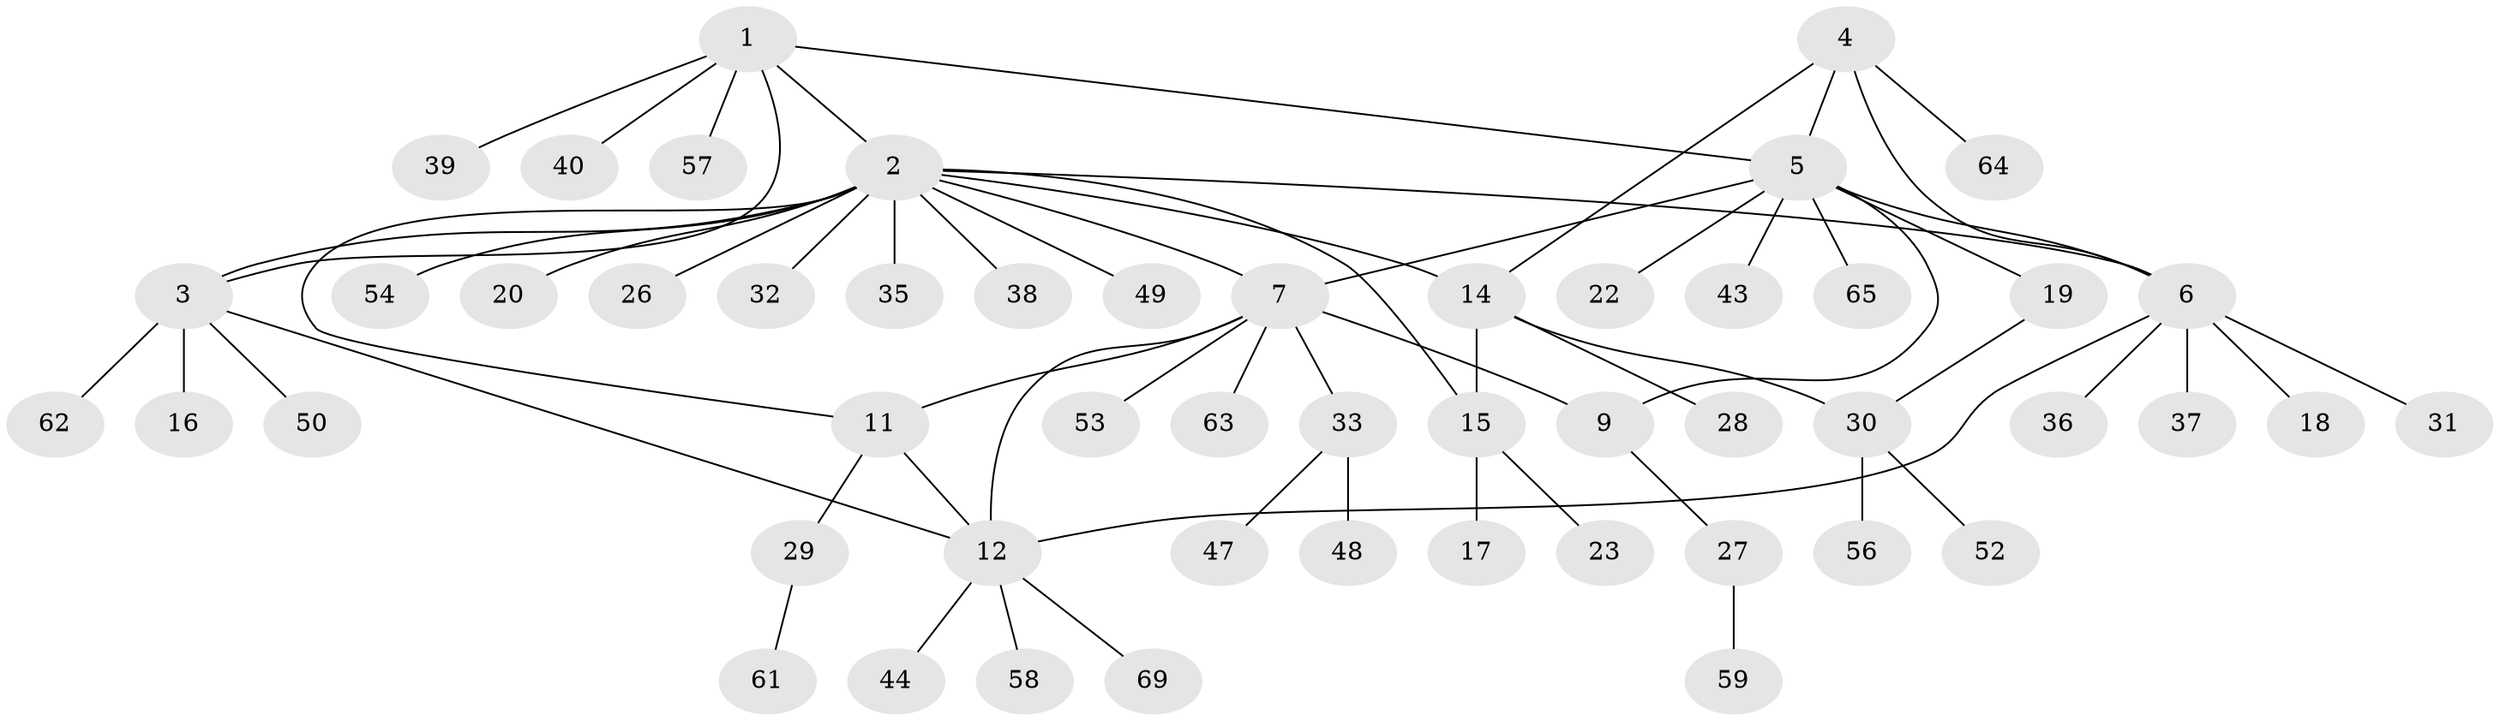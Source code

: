 // Generated by graph-tools (version 1.1) at 2025/24/03/03/25 07:24:18]
// undirected, 52 vertices, 63 edges
graph export_dot {
graph [start="1"]
  node [color=gray90,style=filled];
  1 [super="+24"];
  2 [super="+13"];
  3 [super="+41"];
  4 [super="+66"];
  5 [super="+8"];
  6 [super="+70"];
  7 [super="+10"];
  9;
  11 [super="+55"];
  12 [super="+25"];
  14 [super="+21"];
  15 [super="+60"];
  16;
  17;
  18;
  19 [super="+68"];
  20;
  22;
  23;
  26;
  27 [super="+34"];
  28;
  29;
  30 [super="+51"];
  31;
  32;
  33 [super="+45"];
  35 [super="+67"];
  36;
  37 [super="+42"];
  38;
  39;
  40;
  43 [super="+46"];
  44;
  47;
  48;
  49 [super="+71"];
  50;
  52;
  53;
  54;
  56;
  57;
  58;
  59;
  61;
  62;
  63;
  64;
  65;
  69;
  1 -- 2;
  1 -- 3;
  1 -- 40;
  1 -- 5;
  1 -- 39;
  1 -- 57;
  2 -- 3;
  2 -- 6;
  2 -- 20;
  2 -- 35;
  2 -- 38;
  2 -- 32;
  2 -- 7;
  2 -- 11;
  2 -- 14;
  2 -- 15;
  2 -- 49;
  2 -- 54;
  2 -- 26;
  3 -- 12;
  3 -- 16;
  3 -- 50;
  3 -- 62;
  4 -- 5;
  4 -- 6;
  4 -- 14;
  4 -- 64;
  5 -- 6;
  5 -- 65;
  5 -- 19;
  5 -- 22;
  5 -- 7;
  5 -- 9;
  5 -- 43;
  6 -- 12;
  6 -- 18;
  6 -- 31;
  6 -- 36;
  6 -- 37;
  7 -- 9;
  7 -- 53;
  7 -- 33;
  7 -- 11;
  7 -- 12;
  7 -- 63;
  9 -- 27;
  11 -- 12;
  11 -- 29;
  12 -- 58;
  12 -- 69;
  12 -- 44;
  14 -- 15;
  14 -- 28;
  14 -- 30;
  15 -- 17;
  15 -- 23;
  19 -- 30;
  27 -- 59;
  29 -- 61;
  30 -- 56;
  30 -- 52;
  33 -- 47;
  33 -- 48;
}
